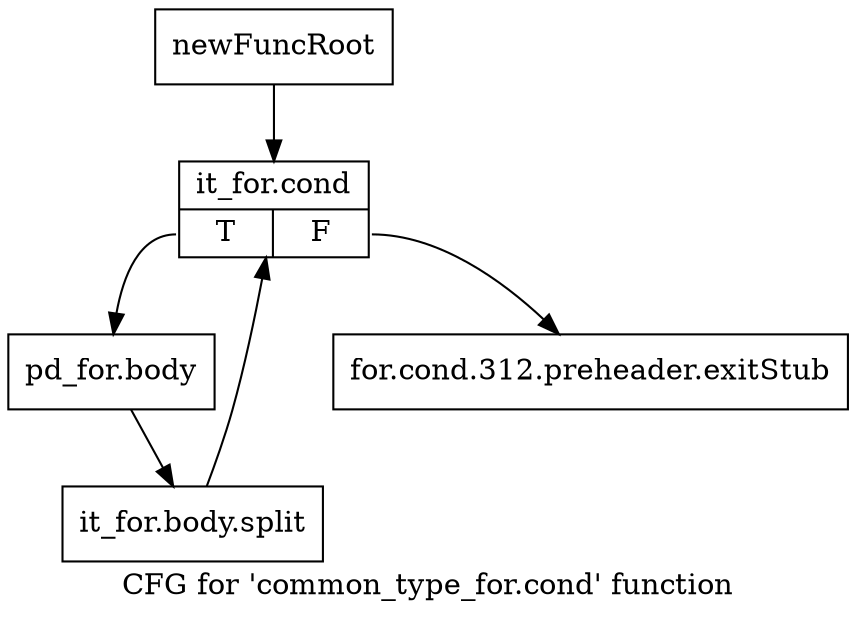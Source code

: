 digraph "CFG for 'common_type_for.cond' function" {
	label="CFG for 'common_type_for.cond' function";

	Node0xa041530 [shape=record,label="{newFuncRoot}"];
	Node0xa041530 -> Node0xa047af0;
	Node0xa047aa0 [shape=record,label="{for.cond.312.preheader.exitStub}"];
	Node0xa047af0 [shape=record,label="{it_for.cond|{<s0>T|<s1>F}}"];
	Node0xa047af0:s0 -> Node0xa047b40;
	Node0xa047af0:s1 -> Node0xa047aa0;
	Node0xa047b40 [shape=record,label="{pd_for.body}"];
	Node0xa047b40 -> Node0xf0b19b0;
	Node0xf0b19b0 [shape=record,label="{it_for.body.split}"];
	Node0xf0b19b0 -> Node0xa047af0;
}
